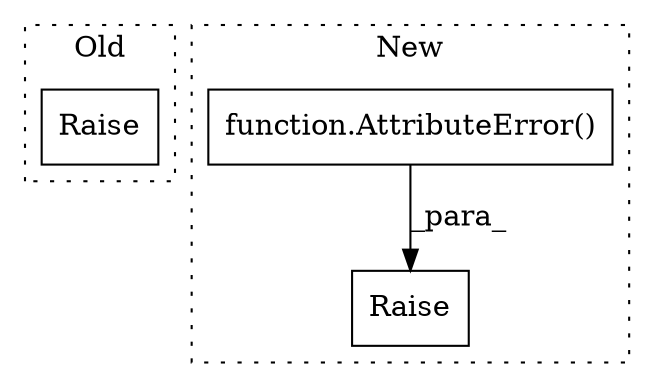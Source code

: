 digraph G {
subgraph cluster0 {
1 [label="Raise" a="91" s="3216" l="6" shape="box"];
label = "Old";
style="dotted";
}
subgraph cluster1 {
2 [label="function.AttributeError()" a="75" s="3313,3355" l="15,1" shape="box"];
3 [label="Raise" a="91" s="3307" l="6" shape="box"];
label = "New";
style="dotted";
}
2 -> 3 [label="_para_"];
}